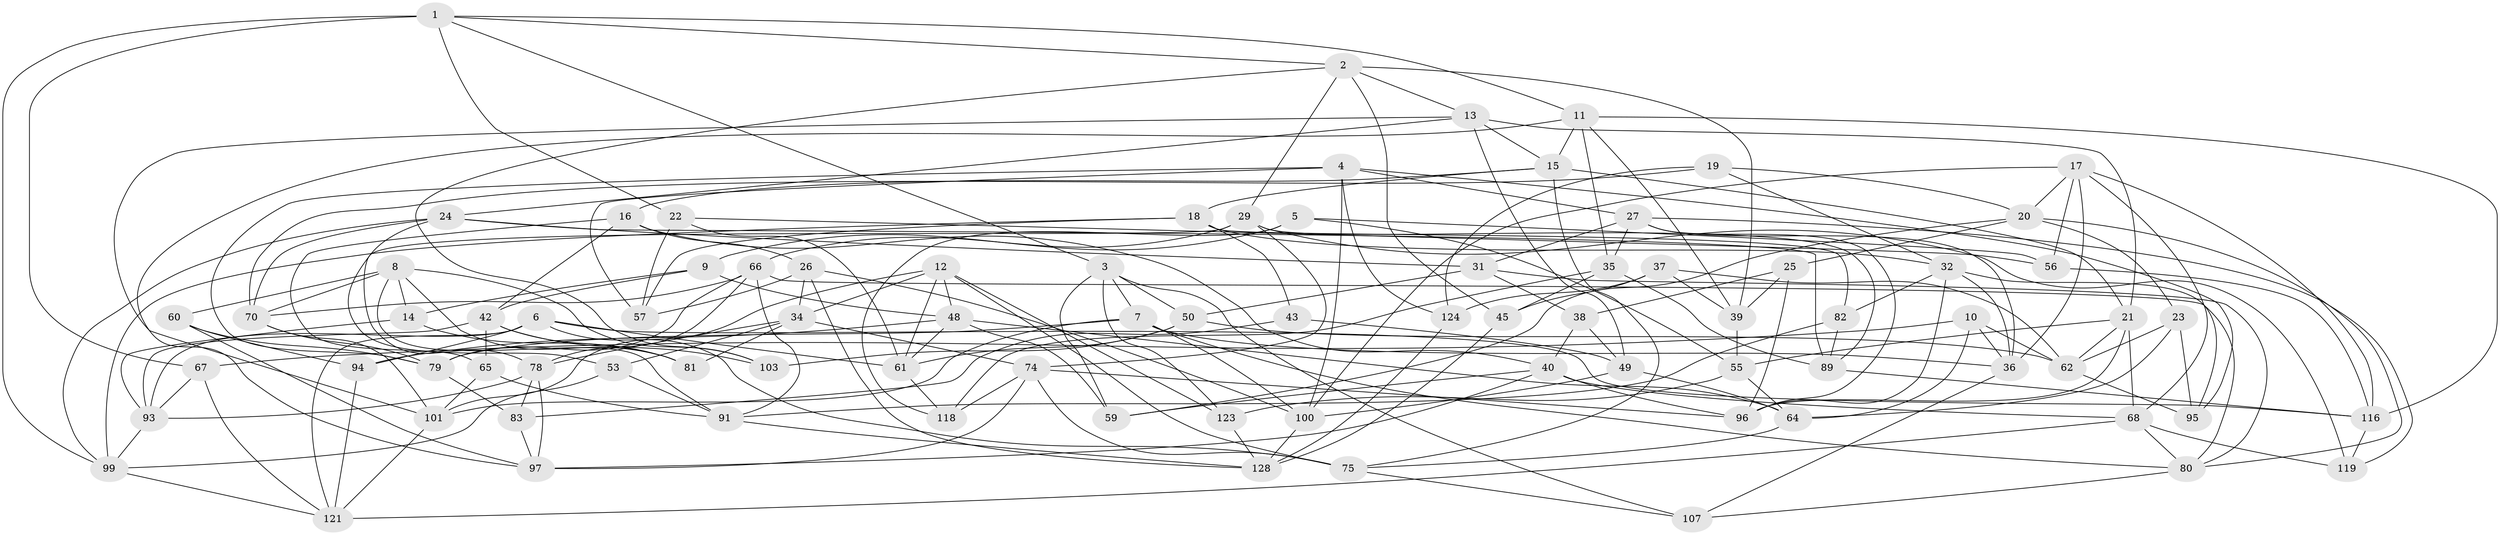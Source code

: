 // Generated by graph-tools (version 1.1) at 2025/24/03/03/25 07:24:22]
// undirected, 84 vertices, 217 edges
graph export_dot {
graph [start="1"]
  node [color=gray90,style=filled];
  1 [super="+41"];
  2 [super="+105"];
  3 [super="+69"];
  4 [super="+58"];
  5;
  6 [super="+44"];
  7 [super="+120"];
  8 [super="+30"];
  9;
  10;
  11 [super="+72"];
  12 [super="+106"];
  13 [super="+76"];
  14;
  15 [super="+108"];
  16 [super="+33"];
  17 [super="+51"];
  18 [super="+109"];
  19;
  20 [super="+28"];
  21 [super="+110"];
  22;
  23;
  24 [super="+46"];
  25;
  26 [super="+130"];
  27 [super="+86"];
  29 [super="+54"];
  31 [super="+104"];
  32 [super="+71"];
  34 [super="+47"];
  35 [super="+52"];
  36 [super="+112"];
  37;
  38;
  39 [super="+92"];
  40 [super="+84"];
  42 [super="+115"];
  43;
  45;
  48 [super="+77"];
  49 [super="+88"];
  50 [super="+85"];
  53;
  55 [super="+125"];
  56;
  57;
  59;
  60;
  61 [super="+87"];
  62 [super="+63"];
  64 [super="+136"];
  65;
  66 [super="+98"];
  67;
  68 [super="+102"];
  70 [super="+73"];
  74 [super="+132"];
  75 [super="+90"];
  78 [super="+117"];
  79 [super="+134"];
  80 [super="+126"];
  81;
  82;
  83;
  89 [super="+111"];
  91 [super="+113"];
  93 [super="+114"];
  94;
  95;
  96 [super="+127"];
  97 [super="+133"];
  99 [super="+129"];
  100 [super="+131"];
  101 [super="+138"];
  103;
  107;
  116 [super="+137"];
  118;
  119;
  121 [super="+122"];
  123;
  124;
  128 [super="+135"];
  1 -- 67;
  1 -- 22;
  1 -- 2;
  1 -- 3;
  1 -- 99;
  1 -- 11;
  2 -- 45;
  2 -- 103;
  2 -- 39;
  2 -- 29;
  2 -- 13;
  3 -- 59;
  3 -- 107;
  3 -- 123;
  3 -- 50;
  3 -- 7;
  4 -- 95;
  4 -- 57;
  4 -- 79;
  4 -- 100;
  4 -- 124;
  4 -- 27;
  5 -- 9;
  5 -- 118;
  5 -- 56;
  5 -- 55;
  6 -- 61;
  6 -- 75;
  6 -- 94;
  6 -- 121;
  6 -- 93;
  6 -- 116;
  7 -- 79;
  7 -- 100;
  7 -- 101;
  7 -- 36;
  7 -- 80;
  8 -- 60;
  8 -- 103;
  8 -- 81;
  8 -- 91;
  8 -- 14;
  8 -- 70;
  9 -- 14;
  9 -- 48;
  9 -- 42;
  10 -- 36;
  10 -- 67;
  10 -- 64;
  10 -- 62;
  11 -- 15;
  11 -- 116;
  11 -- 97;
  11 -- 35;
  11 -- 39;
  12 -- 61;
  12 -- 101;
  12 -- 75;
  12 -- 48;
  12 -- 34;
  12 -- 123;
  13 -- 101;
  13 -- 15;
  13 -- 49;
  13 -- 24;
  13 -- 21;
  14 -- 81;
  14 -- 93;
  15 -- 16;
  15 -- 18;
  15 -- 21;
  15 -- 75;
  16 -- 40;
  16 -- 26 [weight=2];
  16 -- 65;
  16 -- 42;
  17 -- 100;
  17 -- 36;
  17 -- 56;
  17 -- 20;
  17 -- 68;
  17 -- 116;
  18 -- 82;
  18 -- 99;
  18 -- 57;
  18 -- 43;
  18 -- 32;
  19 -- 20;
  19 -- 124;
  19 -- 32;
  19 -- 70;
  20 -- 59;
  20 -- 80;
  20 -- 25;
  20 -- 23;
  21 -- 55;
  21 -- 62;
  21 -- 68;
  21 -- 96;
  22 -- 56;
  22 -- 57;
  22 -- 61;
  23 -- 62;
  23 -- 64;
  23 -- 95;
  24 -- 53;
  24 -- 70;
  24 -- 99;
  24 -- 31;
  24 -- 89;
  25 -- 38;
  25 -- 39;
  25 -- 96;
  26 -- 100;
  26 -- 128;
  26 -- 57;
  26 -- 34;
  27 -- 119;
  27 -- 36;
  27 -- 31;
  27 -- 96;
  27 -- 35;
  29 -- 89;
  29 -- 66;
  29 -- 74;
  29 -- 119;
  29 -- 78;
  31 -- 50 [weight=2];
  31 -- 38;
  31 -- 80;
  32 -- 95;
  32 -- 36;
  32 -- 96;
  32 -- 82;
  34 -- 53;
  34 -- 81;
  34 -- 78;
  34 -- 74;
  35 -- 45;
  35 -- 89 [weight=2];
  35 -- 118;
  36 -- 107;
  37 -- 124;
  37 -- 45;
  37 -- 62;
  37 -- 39;
  38 -- 49;
  38 -- 40;
  39 -- 55 [weight=2];
  40 -- 68;
  40 -- 97;
  40 -- 59;
  40 -- 96;
  42 -- 65;
  42 -- 103;
  42 -- 93;
  42 -- 81;
  43 -- 83;
  43 -- 49 [weight=2];
  45 -- 128;
  48 -- 94;
  48 -- 59;
  48 -- 61;
  48 -- 64;
  49 -- 100;
  49 -- 64;
  50 -- 62;
  50 -- 103;
  50 -- 61;
  53 -- 91;
  53 -- 99;
  55 -- 64;
  55 -- 123;
  56 -- 116;
  60 -- 97;
  60 -- 79;
  60 -- 94;
  61 -- 118;
  62 -- 95;
  64 -- 75;
  65 -- 101;
  65 -- 91;
  66 -- 80;
  66 -- 70;
  66 -- 91;
  66 -- 78;
  66 -- 79;
  67 -- 93;
  67 -- 121;
  68 -- 119;
  68 -- 121;
  68 -- 80;
  70 -- 101;
  70 -- 79;
  74 -- 96;
  74 -- 75;
  74 -- 118;
  74 -- 97;
  75 -- 107;
  78 -- 93;
  78 -- 97;
  78 -- 83;
  79 -- 83;
  80 -- 107;
  82 -- 89;
  82 -- 91;
  83 -- 97;
  89 -- 116;
  91 -- 128;
  93 -- 99;
  94 -- 121;
  99 -- 121;
  100 -- 128;
  101 -- 121;
  116 -- 119;
  123 -- 128;
  124 -- 128;
}

